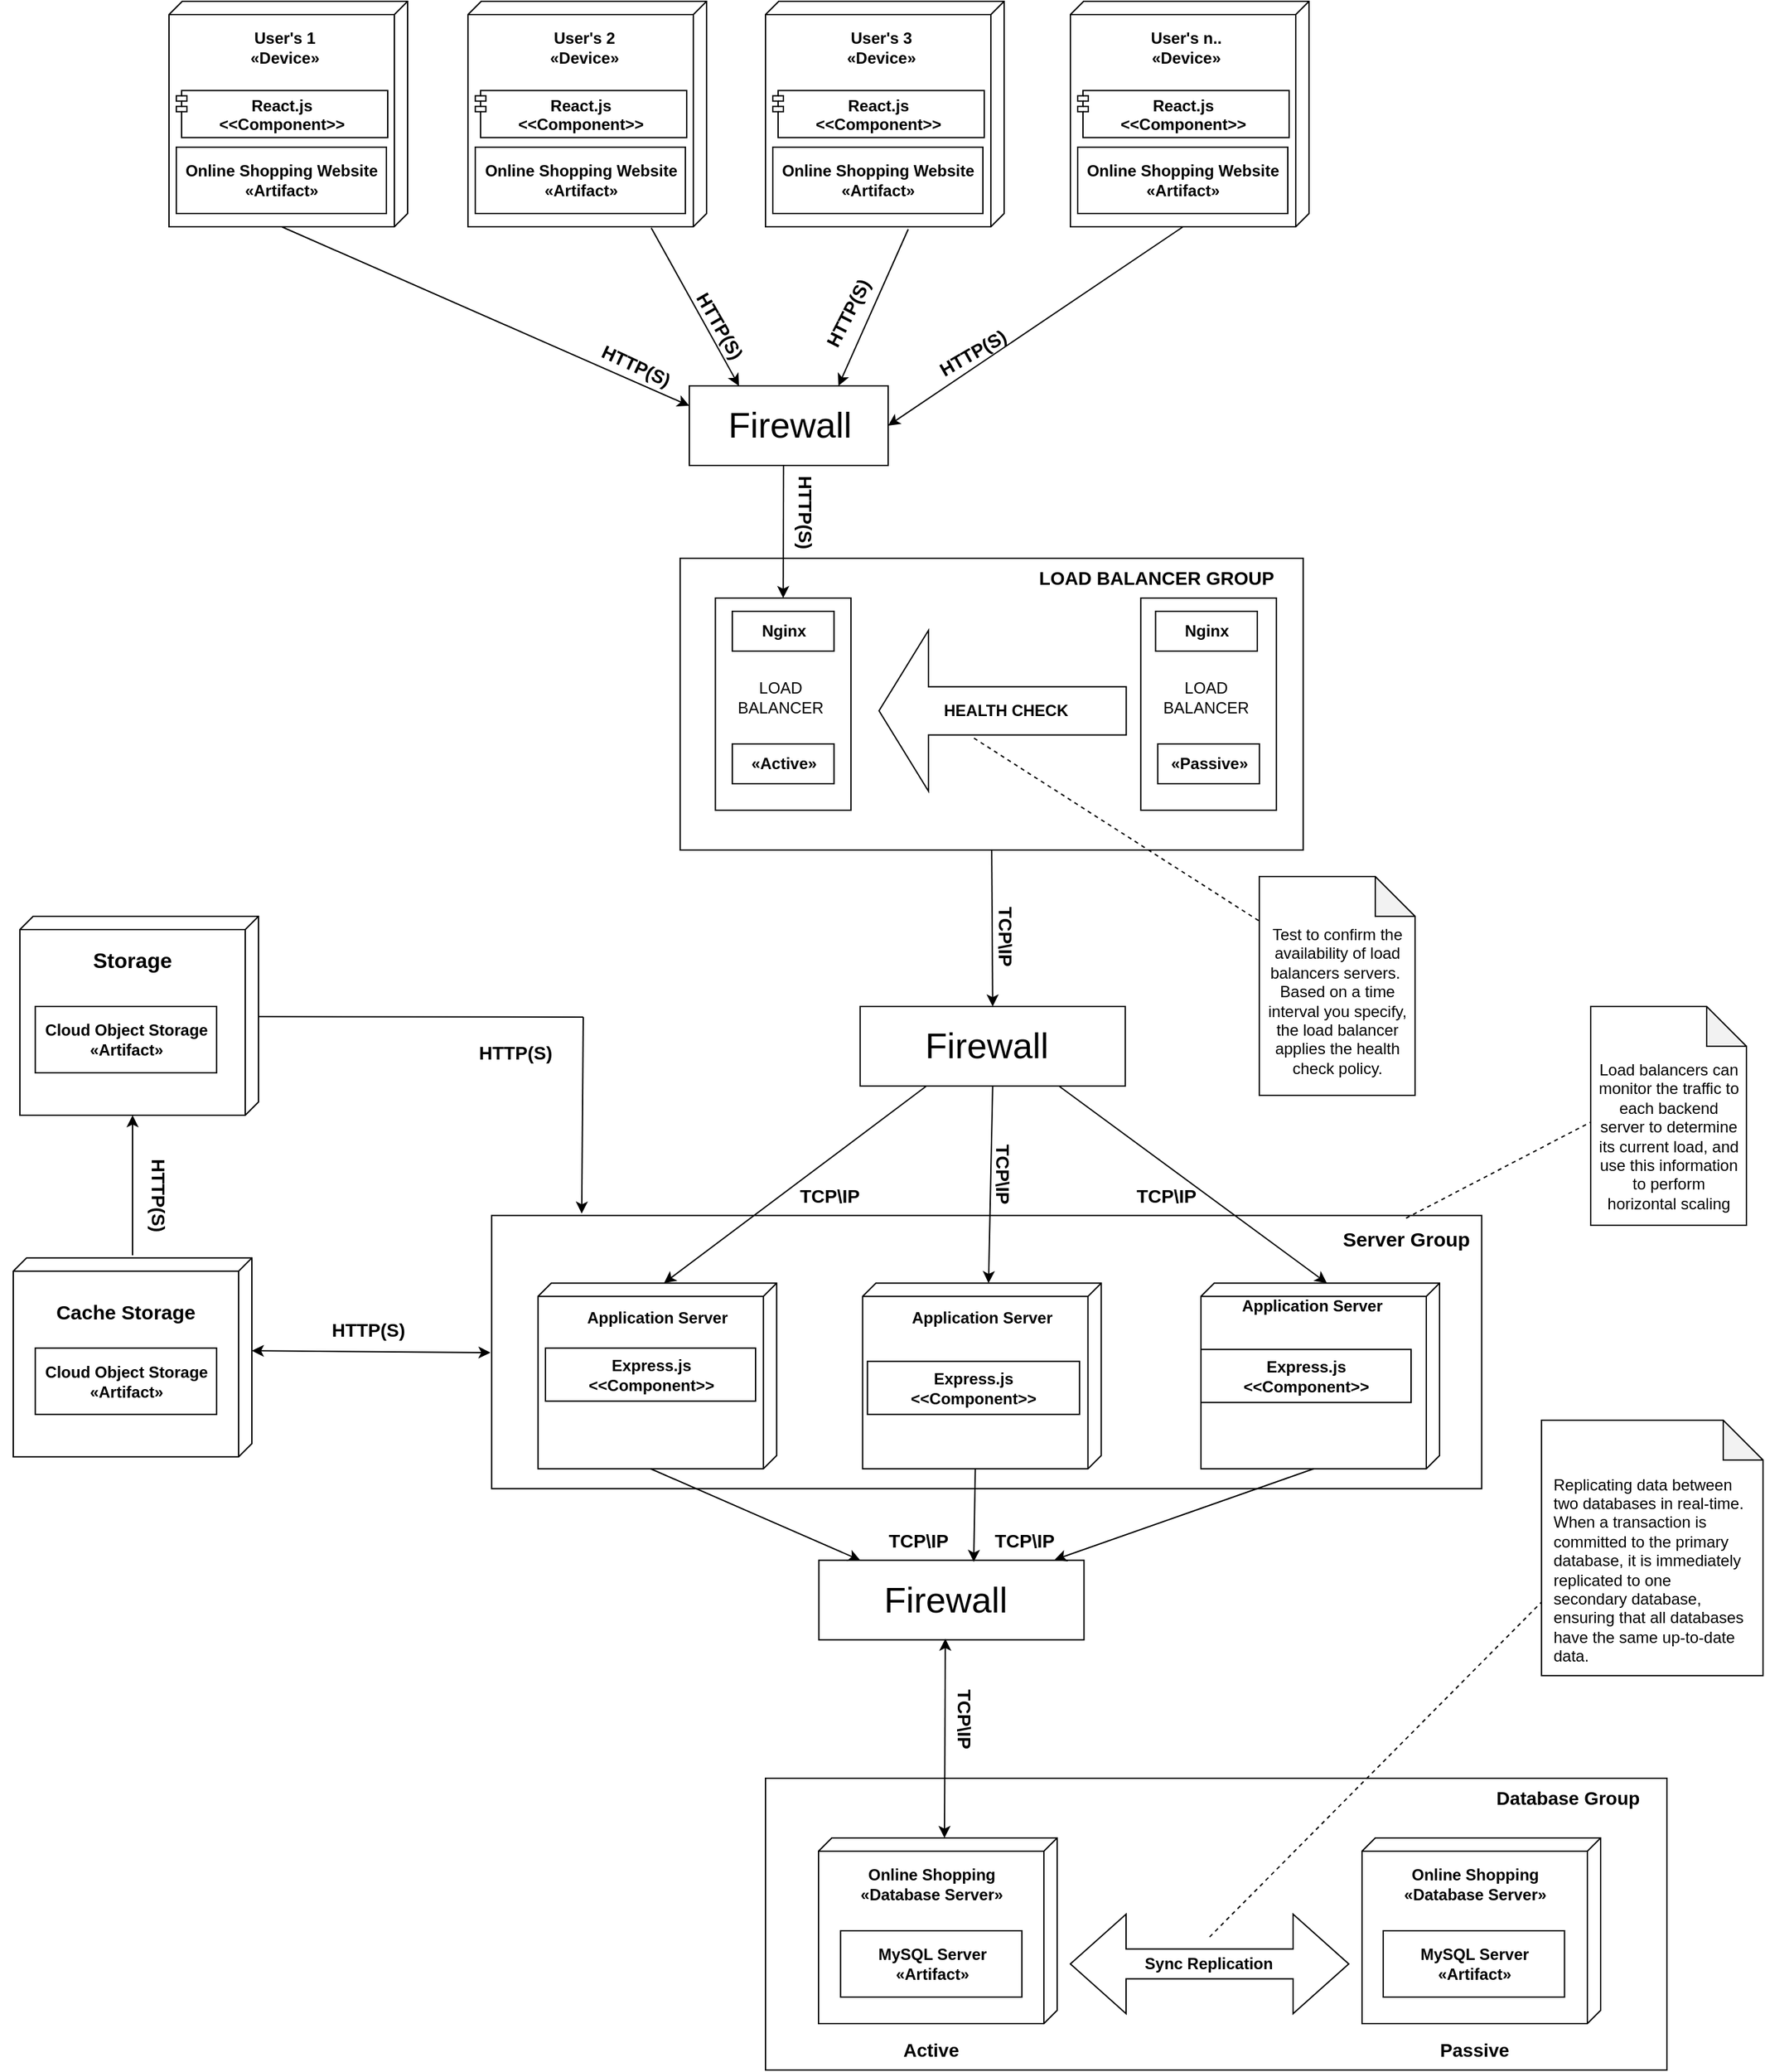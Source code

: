 <mxfile version="21.0.6" type="device"><diagram id="u7V8hhMT8qma1rYVAf0r" name="Página-1"><mxGraphModel dx="3987" dy="3081" grid="1" gridSize="10" guides="1" tooltips="1" connect="1" arrows="1" fold="1" page="1" pageScale="1" pageWidth="1169" pageHeight="1654" math="0" shadow="0"><root><mxCell id="0"/><mxCell id="1" parent="0"/><mxCell id="F8EUgdfo7soZJ1mwGtR1-72" value="" style="rounded=0;whiteSpace=wrap;html=1;" parent="1" vertex="1"><mxGeometry x="-1059.12" y="255.62" width="746.87" height="206" as="geometry"/></mxCell><mxCell id="F8EUgdfo7soZJ1mwGtR1-50" value="" style="rounded=0;whiteSpace=wrap;html=1;" parent="1" vertex="1"><mxGeometry x="-852.5" y="680" width="680" height="220" as="geometry"/></mxCell><mxCell id="F8EUgdfo7soZJ1mwGtR1-11" value="" style="rounded=0;whiteSpace=wrap;html=1;" parent="1" vertex="1"><mxGeometry x="-916.87" y="-240" width="470" height="220" as="geometry"/></mxCell><mxCell id="wUihoMS1lOsr6RdRi7pA-1" value="" style="verticalAlign=top;align=left;spacingTop=8;spacingLeft=2;spacingRight=12;shape=cube;size=10;direction=south;fontStyle=5;html=1;" parent="1" vertex="1"><mxGeometry x="-1302.5" y="-660" width="180" height="170" as="geometry"/></mxCell><mxCell id="wUihoMS1lOsr6RdRi7pA-2" value="User's 1&lt;br&gt;&lt;span style=&quot;&quot;&gt;«D&lt;/span&gt;evice&lt;span style=&quot;&quot;&gt;»&lt;/span&gt;&lt;span style=&quot;color: rgba(0, 0, 0, 0); font-family: monospace; text-align: start; font-size: 0px;&quot;&gt;%3CmxGraphModel%3E%3Croot%3E%3CmxCell%20id%3D%220%22%2F%3E%3CmxCell%20id%3D%221%22%20parent%3D%220%22%2F%3E%3CmxCell%20id%3D%222%22%20value%3D%22Base%20de%20dados%22%20style%3D%22verticalAlign%3Dtop%3Balign%3Dleft%3BspacingTop%3D8%3BspacingLeft%3D2%3BspacingRight%3D12%3Bshape%3Dcube%3Bsize%3D10%3Bdirection%3Dsouth%3BfontStyle%3D4%3Bhtml%3D1%3B%22%20vertex%3D%221%22%20parent%3D%221%22%3E%3CmxGeometry%20x%3D%22220%22%20y%3D%2270%22%20width%3D%22180%22%20height%3D%22120%22%20as%3D%22geometry%22%2F%3E%3C%2FmxCell%3E%3C%2Froot%3E%3C%2FmxGraphModel%3E&lt;/span&gt;" style="text;html=1;strokeColor=none;fillColor=none;align=center;verticalAlign=middle;whiteSpace=wrap;rounded=0;fontStyle=1" parent="1" vertex="1"><mxGeometry x="-1310" y="-640" width="190" height="30" as="geometry"/></mxCell><mxCell id="wUihoMS1lOsr6RdRi7pA-5" value="" style="verticalAlign=top;align=left;spacingTop=8;spacingLeft=2;spacingRight=12;shape=cube;size=10;direction=south;fontStyle=5;html=1;" parent="1" vertex="1"><mxGeometry x="-812.5" y="725" width="180" height="140" as="geometry"/></mxCell><mxCell id="wUihoMS1lOsr6RdRi7pA-6" value="Online Shopping&lt;br&gt;«Database Server»&lt;span style=&quot;color: rgba(0, 0, 0, 0); font-family: monospace; font-size: 0px; text-align: start;&quot;&gt;%3CmxGraphModel%3E%3Croot%3E%3CmxCell%20id%3D%220%22%2F%3E%3CmxCell%20id%3D%221%22%20parent%3D%220%22%2F%3E%3CmxCell%20id%3D%222%22%20value%3D%22Base%20de%20dados%22%20style%3D%22verticalAlign%3Dtop%3Balign%3Dleft%3BspacingTop%3D8%3BspacingLeft%3D2%3BspacingRight%3D12%3Bshape%3Dcube%3Bsize%3D10%3Bdirection%3Dsouth%3BfontStyle%3D4%3Bhtml%3D1%3B%22%20vertex%3D%221%22%20parent%3D%221%22%3E%3CmxGeometry%20x%3D%22220%22%20y%3D%2270%22%20width%3D%22180%22%20height%3D%22120%22%20as%3D%22geometry%22%2F%3E%3C%2FmxCell%3E%3C%2Froot%3E%3C%2FmxGraphModel%3E&lt;/span&gt;" style="text;html=1;strokeColor=none;fillColor=none;align=center;verticalAlign=middle;whiteSpace=wrap;rounded=0;fontStyle=1" parent="1" vertex="1"><mxGeometry x="-822.5" y="745" width="190" height="30" as="geometry"/></mxCell><mxCell id="wUihoMS1lOsr6RdRi7pA-17" value="" style="verticalAlign=top;align=left;spacingTop=8;spacingLeft=2;spacingRight=12;shape=cube;size=10;direction=south;fontStyle=5;html=1;" parent="1" vertex="1"><mxGeometry x="-524" y="306.62" width="180" height="140" as="geometry"/></mxCell><mxCell id="wUihoMS1lOsr6RdRi7pA-18" value="Application Server" style="text;html=1;strokeColor=none;fillColor=none;align=center;verticalAlign=middle;whiteSpace=wrap;rounded=0;fontStyle=1" parent="1" vertex="1"><mxGeometry x="-535.25" y="308.62" width="190" height="30" as="geometry"/></mxCell><mxCell id="wUihoMS1lOsr6RdRi7pA-45" value="" style="verticalAlign=top;align=left;spacingTop=8;spacingLeft=2;spacingRight=12;shape=cube;size=10;direction=south;fontStyle=5;html=1;" parent="1" vertex="1"><mxGeometry x="-1414.99" y="30" width="180" height="150" as="geometry"/></mxCell><mxCell id="wUihoMS1lOsr6RdRi7pA-46" value="&lt;font style=&quot;font-size: 16px;&quot;&gt;Storage&lt;/font&gt;" style="text;html=1;strokeColor=none;fillColor=none;align=center;verticalAlign=middle;whiteSpace=wrap;rounded=0;fontStyle=1" parent="1" vertex="1"><mxGeometry x="-1424.99" y="48" width="190" height="30" as="geometry"/></mxCell><mxCell id="wUihoMS1lOsr6RdRi7pA-70" value="React.js&#10;&lt;&lt;Component&gt;&gt;" style="shape=module;jettyWidth=8;jettyHeight=4;fontStyle=1" parent="1" vertex="1"><mxGeometry x="-1297" y="-592.75" width="159.5" height="35.5" as="geometry"/></mxCell><mxCell id="wUihoMS1lOsr6RdRi7pA-73" value="&lt;span style=&quot;font-weight: 700;&quot;&gt;Online Shopping Website&lt;/span&gt;&lt;br style=&quot;padding: 0px; margin: 0px; font-weight: 700;&quot;&gt;&lt;span style=&quot;font-weight: 700;&quot;&gt;«Artifact»&lt;/span&gt;" style="html=1;" parent="1" vertex="1"><mxGeometry x="-1297" y="-550" width="158.5" height="50" as="geometry"/></mxCell><mxCell id="wUihoMS1lOsr6RdRi7pA-80" value="&lt;span style=&quot;font-weight: 700;&quot;&gt;MySQL Server&lt;/span&gt;&lt;br style=&quot;padding: 0px; margin: 0px; font-weight: 700;&quot;&gt;&lt;span style=&quot;font-weight: 700;&quot;&gt;«&lt;/span&gt;&lt;span style=&quot;font-weight: 700;&quot;&gt;Artifact&lt;/span&gt;&lt;span style=&quot;font-weight: 700;&quot;&gt;»&lt;/span&gt;" style="html=1;" parent="1" vertex="1"><mxGeometry x="-795.87" y="795" width="136.75" height="50" as="geometry"/></mxCell><mxCell id="wUihoMS1lOsr6RdRi7pA-83" value="&lt;span style=&quot;font-weight: 700;&quot;&gt;Cloud Object Storage&lt;/span&gt;&lt;br style=&quot;padding: 0px; margin: 0px; font-weight: 700;&quot;&gt;&lt;span style=&quot;font-weight: 700;&quot;&gt;«A&lt;/span&gt;&lt;span style=&quot;font-weight: 700;&quot;&gt;rtifact&lt;/span&gt;&lt;span style=&quot;font-weight: 700;&quot;&gt;»&lt;/span&gt;" style="html=1;" parent="1" vertex="1"><mxGeometry x="-1403.37" y="98" width="136.75" height="50" as="geometry"/></mxCell><mxCell id="zGTaQIwssaUZ3XdsX91e-1" value="&lt;span style=&quot;font-weight: 700;&quot;&gt;Express.js&lt;/span&gt;&lt;br style=&quot;padding: 0px; margin: 0px; font-weight: 700;&quot;&gt;&lt;span style=&quot;font-weight: 700;&quot;&gt;&amp;lt;&amp;lt;Component&amp;gt;&amp;gt;&lt;/span&gt;" style="html=1;" parent="1" vertex="1"><mxGeometry x="-524" y="356.62" width="158.5" height="40" as="geometry"/></mxCell><mxCell id="zGTaQIwssaUZ3XdsX91e-2" value="" style="verticalAlign=top;align=left;spacingTop=8;spacingLeft=2;spacingRight=12;shape=cube;size=10;direction=south;fontStyle=5;html=1;" parent="1" vertex="1"><mxGeometry x="-1024.12" y="306.62" width="180" height="140" as="geometry"/></mxCell><mxCell id="zGTaQIwssaUZ3XdsX91e-3" value="Application Server&lt;span style=&quot;color: rgba(0, 0, 0, 0); font-family: monospace; text-align: start; font-size: 0px;&quot;&gt;3CmxGraphModel%3E%3Croot%3E%3CmxCell%20id%3D%220%22%2F%3E%3CmxCell%20id%3D%221%22%20parent%3D%220%22%2F%3E%3CmxCell%20id%3D%222%22%20value%3D%22Base%20de%20dados%22%20style%3D%22verticalAlign%3Dtop%3Balign%3Dleft%3BspacingTop%3D8%3BspacingLeft%3D2%3BspacingRight%3D12%3Bshape%3Dcube%3Bsize%3D10%3Bdirection%3Dsouth%3BfontStyle%3D4%3Bhtml%3D1%3B%22%20vertex%3D%221%22%20parent%3D%221%22%3E%3CmxGeometry%20x%3D%22220%22%20y%3D%2270%22%20width%3D%22180%22%20height%3D%22120%22%20as%3D%22geometry%22%2F%3E%3C%2FmxCell%3E%3C%2Froot%3E%3C%2FmxGraphModel%3E&lt;/span&gt;" style="text;html=1;strokeColor=none;fillColor=none;align=center;verticalAlign=middle;whiteSpace=wrap;rounded=0;fontStyle=1" parent="1" vertex="1"><mxGeometry x="-1029.12" y="317.62" width="190" height="30" as="geometry"/></mxCell><mxCell id="zGTaQIwssaUZ3XdsX91e-5" value="&lt;span style=&quot;font-weight: 700;&quot;&gt;Express.js&lt;/span&gt;&lt;br style=&quot;padding: 0px; margin: 0px; font-weight: 700;&quot;&gt;&lt;span style=&quot;font-weight: 700;&quot;&gt;&amp;lt;&amp;lt;Component&amp;gt;&amp;gt;&lt;/span&gt;" style="html=1;" parent="1" vertex="1"><mxGeometry x="-1018.5" y="355.62" width="158.5" height="40" as="geometry"/></mxCell><mxCell id="0kqPjM9ppxYTZoVu4ZW6-1" value="" style="verticalAlign=top;align=left;spacingTop=8;spacingLeft=2;spacingRight=12;shape=cube;size=10;direction=south;fontStyle=5;html=1;" parent="1" vertex="1"><mxGeometry x="-852.5" y="-660" width="180" height="170" as="geometry"/></mxCell><mxCell id="0kqPjM9ppxYTZoVu4ZW6-2" value="User's 3&lt;br&gt;&lt;span style=&quot;&quot;&gt;«D&lt;/span&gt;evice&lt;span style=&quot;&quot;&gt;»&lt;/span&gt;&lt;span style=&quot;color: rgba(0, 0, 0, 0); font-family: monospace; text-align: start; font-size: 0px;&quot;&gt;%3CmxGraphModel%3E%3Croot%3E%3CmxCell%20id%3D%220%22%2F%3E%3CmxCell%20id%3D%221%22%20parent%3D%220%22%2F%3E%3CmxCell%20id%3D%222%22%20value%3D%22Base%20de%20dados%22%20style%3D%22verticalAlign%3Dtop%3Balign%3Dleft%3BspacingTop%3D8%3BspacingLeft%3D2%3BspacingRight%3D12%3Bshape%3Dcube%3Bsize%3D10%3Bdirection%3Dsouth%3BfontStyle%3D4%3Bhtml%3D1%3B%22%20vertex%3D%221%22%20parent%3D%221%22%3E%3CmxGeometry%20x%3D%22220%22%20y%3D%2270%22%20width%3D%22180%22%20height%3D%22120%22%20as%3D%22geometry%22%2F%3E%3C%2FmxCell%3E%3C%2Froot%3E%3C%2FmxGraphModel%3E&lt;/span&gt;" style="text;html=1;strokeColor=none;fillColor=none;align=center;verticalAlign=middle;whiteSpace=wrap;rounded=0;fontStyle=1" parent="1" vertex="1"><mxGeometry x="-860.0" y="-640" width="190" height="30" as="geometry"/></mxCell><mxCell id="0kqPjM9ppxYTZoVu4ZW6-3" value="React.js&#10;&lt;&lt;Component&gt;&gt;" style="shape=module;jettyWidth=8;jettyHeight=4;fontStyle=1" parent="1" vertex="1"><mxGeometry x="-847.0" y="-592.75" width="159.5" height="35.5" as="geometry"/></mxCell><mxCell id="0kqPjM9ppxYTZoVu4ZW6-4" value="&lt;span style=&quot;font-weight: 700;&quot;&gt;Online Shopping Website&lt;/span&gt;&lt;br style=&quot;padding: 0px; margin: 0px; font-weight: 700;&quot;&gt;&lt;span style=&quot;font-weight: 700;&quot;&gt;«Artifact»&lt;/span&gt;" style="html=1;" parent="1" vertex="1"><mxGeometry x="-847.0" y="-550" width="158.5" height="50" as="geometry"/></mxCell><mxCell id="0kqPjM9ppxYTZoVu4ZW6-5" value="" style="verticalAlign=top;align=left;spacingTop=8;spacingLeft=2;spacingRight=12;shape=cube;size=10;direction=south;fontStyle=5;html=1;" parent="1" vertex="1"><mxGeometry x="-622.5" y="-660" width="180" height="170" as="geometry"/></mxCell><mxCell id="0kqPjM9ppxYTZoVu4ZW6-6" value="User's n..&lt;br&gt;&lt;span style=&quot;&quot;&gt;«D&lt;/span&gt;evice&lt;span style=&quot;&quot;&gt;»&lt;/span&gt;&lt;span style=&quot;color: rgba(0, 0, 0, 0); font-family: monospace; text-align: start; font-size: 0px;&quot;&gt;%3CmxGraphModel%3E%3Croot%3E%3CmxCell%20id%3D%220%22%2F%3E%3CmxCell%20id%3D%221%22%20parent%3D%220%22%2F%3E%3CmxCell%20id%3D%222%22%20value%3D%22Base%20de%20dados%22%20style%3D%22verticalAlign%3Dtop%3Balign%3Dleft%3BspacingTop%3D8%3BspacingLeft%3D2%3BspacingRight%3D12%3Bshape%3Dcube%3Bsize%3D10%3Bdirection%3Dsouth%3BfontStyle%3D4%3Bhtml%3D1%3B%22%20vertex%3D%221%22%20parent%3D%221%22%3E%3CmxGeometry%20x%3D%22220%22%20y%3D%2270%22%20width%3D%22180%22%20height%3D%22120%22%20as%3D%22geometry%22%2F%3E%3C%2FmxCell%3E%3C%2Froot%3E%3C%2FmxGraphModel%3E&lt;/span&gt;" style="text;html=1;strokeColor=none;fillColor=none;align=center;verticalAlign=middle;whiteSpace=wrap;rounded=0;fontStyle=1" parent="1" vertex="1"><mxGeometry x="-630" y="-640" width="190" height="30" as="geometry"/></mxCell><mxCell id="0kqPjM9ppxYTZoVu4ZW6-7" value="React.js&#10;&lt;&lt;Component&gt;&gt;" style="shape=module;jettyWidth=8;jettyHeight=4;fontStyle=1" parent="1" vertex="1"><mxGeometry x="-617" y="-592.75" width="159.5" height="35.5" as="geometry"/></mxCell><mxCell id="0kqPjM9ppxYTZoVu4ZW6-8" value="&lt;span style=&quot;font-weight: 700;&quot;&gt;Online Shopping Website&lt;/span&gt;&lt;br style=&quot;padding: 0px; margin: 0px; font-weight: 700;&quot;&gt;&lt;span style=&quot;font-weight: 700;&quot;&gt;«Artifact»&lt;/span&gt;" style="html=1;" parent="1" vertex="1"><mxGeometry x="-617" y="-550" width="158.5" height="50" as="geometry"/></mxCell><mxCell id="0kqPjM9ppxYTZoVu4ZW6-12" value="" style="rounded=0;whiteSpace=wrap;html=1;direction=south;" parent="1" vertex="1"><mxGeometry x="-890.31" y="-210" width="102.25" height="160" as="geometry"/></mxCell><mxCell id="0kqPjM9ppxYTZoVu4ZW6-17" value="" style="verticalAlign=top;align=left;spacingTop=8;spacingLeft=2;spacingRight=12;shape=cube;size=10;direction=south;fontStyle=5;html=1;" parent="1" vertex="1"><mxGeometry x="-779.25" y="306.62" width="180" height="140" as="geometry"/></mxCell><mxCell id="0kqPjM9ppxYTZoVu4ZW6-18" value="Application Server" style="text;html=1;strokeColor=none;fillColor=none;align=center;verticalAlign=middle;whiteSpace=wrap;rounded=0;fontStyle=1" parent="1" vertex="1"><mxGeometry x="-784.25" y="317.62" width="190" height="30" as="geometry"/></mxCell><mxCell id="0kqPjM9ppxYTZoVu4ZW6-20" value="" style="verticalAlign=top;align=left;spacingTop=8;spacingLeft=2;spacingRight=12;shape=cube;size=10;direction=south;fontStyle=5;html=1;" parent="1" vertex="1"><mxGeometry x="-402.5" y="725" width="180" height="140" as="geometry"/></mxCell><mxCell id="0kqPjM9ppxYTZoVu4ZW6-21" value="Online Shopping&lt;br&gt;&lt;span style=&quot;&quot;&gt;«Database Server&lt;/span&gt;&lt;span style=&quot;&quot;&gt;»&lt;/span&gt;&lt;span style=&quot;color: rgba(0, 0, 0, 0); font-family: monospace; font-size: 0px; text-align: start;&quot;&gt;%3CmxGraphModel%3E%3Croot%3E%3CmxCell%20id%3D%220%22%2F%3E%3CmxCell%20id%3D%221%22%20parent%3D%220%22%2F%3E%3CmxCell%20id%3D%222%22%20value%3D%22Base%20de%20dados%22%20style%3D%22verticalAlign%3Dtop%3Balign%3Dleft%3BspacingTop%3D8%3BspacingLeft%3D2%3BspacingRight%3D12%3Bshape%3Dcube%3Bsize%3D10%3Bdirection%3Dsouth%3BfontStyle%3D4%3Bhtml%3D1%3B%22%20vertex%3D%221%22%20parent%3D%221%22%3E%3CmxGeometry%20x%3D%22220%22%20y%3D%2270%22%20width%3D%22180%22%20height%3D%22120%22%20as%3D%22geometry%22%2F%3E%3C%2FmxCell%3E%3C%2Froot%3E%3C%2FmxGraphModel%3E&lt;/span&gt;" style="text;html=1;strokeColor=none;fillColor=none;align=center;verticalAlign=middle;whiteSpace=wrap;rounded=0;fontStyle=1" parent="1" vertex="1"><mxGeometry x="-412.5" y="745" width="190" height="30" as="geometry"/></mxCell><mxCell id="0kqPjM9ppxYTZoVu4ZW6-22" value="" style="verticalAlign=top;align=left;spacingTop=8;spacingLeft=2;spacingRight=12;shape=cube;size=10;direction=south;fontStyle=5;html=1;" parent="1" vertex="1"><mxGeometry x="-1419.99" y="287.62" width="180" height="150" as="geometry"/></mxCell><mxCell id="0kqPjM9ppxYTZoVu4ZW6-28" value="&lt;span style=&quot;font-weight: 700;&quot;&gt;MySQL Server&lt;/span&gt;&lt;br style=&quot;padding: 0px; margin: 0px; font-weight: 700;&quot;&gt;&lt;span style=&quot;font-weight: 700;&quot;&gt;«Artifact»&lt;/span&gt;" style="html=1;" parent="1" vertex="1"><mxGeometry x="-386.5" y="795" width="136.75" height="50" as="geometry"/></mxCell><mxCell id="0kqPjM9ppxYTZoVu4ZW6-29" value="&lt;span style=&quot;font-weight: 700;&quot;&gt;Cloud Object Storage&lt;/span&gt;&lt;br style=&quot;padding: 0px; margin: 0px; font-weight: 700;&quot;&gt;&lt;span style=&quot;font-weight: 700;&quot;&gt;«A&lt;/span&gt;&lt;span style=&quot;font-weight: 700;&quot;&gt;rtifact&lt;/span&gt;&lt;span style=&quot;font-weight: 700;&quot;&gt;»&lt;/span&gt;" style="html=1;" parent="1" vertex="1"><mxGeometry x="-1403.37" y="355.62" width="136.75" height="50" as="geometry"/></mxCell><mxCell id="0kqPjM9ppxYTZoVu4ZW6-30" value="&lt;span style=&quot;font-weight: 700;&quot;&gt;Express.js&lt;/span&gt;&lt;br style=&quot;padding: 0px; margin: 0px; font-weight: 700;&quot;&gt;&lt;span style=&quot;font-weight: 700;&quot;&gt;&amp;lt;&amp;lt;Component&amp;gt;&amp;gt;&lt;/span&gt;" style="html=1;" parent="1" vertex="1"><mxGeometry x="-775.62" y="365.62" width="160" height="40" as="geometry"/></mxCell><mxCell id="0kqPjM9ppxYTZoVu4ZW6-33" value="LOAD BALANCER" style="text;html=1;strokeColor=none;fillColor=none;align=center;verticalAlign=middle;whiteSpace=wrap;rounded=0;" parent="1" vertex="1"><mxGeometry x="-871.31" y="-150" width="60" height="30" as="geometry"/></mxCell><mxCell id="F8EUgdfo7soZJ1mwGtR1-1" value="" style="verticalAlign=top;align=left;spacingTop=8;spacingLeft=2;spacingRight=12;shape=cube;size=10;direction=south;fontStyle=5;html=1;" parent="1" vertex="1"><mxGeometry x="-1076.94" y="-660" width="180" height="170" as="geometry"/></mxCell><mxCell id="F8EUgdfo7soZJ1mwGtR1-2" value="User's 2&lt;br&gt;&lt;span style=&quot;&quot;&gt;«D&lt;/span&gt;evice&lt;span style=&quot;&quot;&gt;»&lt;/span&gt;&lt;span style=&quot;color: rgba(0, 0, 0, 0); font-family: monospace; text-align: start; font-size: 0px;&quot;&gt;%3CmxGraphModel%3E%3Croot%3E%3CmxCell%20id%3D%220%22%2F%3E%3CmxCell%20id%3D%221%22%20parent%3D%220%22%2F%3E%3CmxCell%20id%3D%222%22%20value%3D%22Base%20de%20dados%22%20style%3D%22verticalAlign%3Dtop%3Balign%3Dleft%3BspacingTop%3D8%3BspacingLeft%3D2%3BspacingRight%3D12%3Bshape%3Dcube%3Bsize%3D10%3Bdirection%3Dsouth%3BfontStyle%3D4%3Bhtml%3D1%3B%22%20vertex%3D%221%22%20parent%3D%221%22%3E%3CmxGeometry%20x%3D%22220%22%20y%3D%2270%22%20width%3D%22180%22%20height%3D%22120%22%20as%3D%22geometry%22%2F%3E%3C%2FmxCell%3E%3C%2Froot%3E%3C%2FmxGraphModel%3E&lt;/span&gt;" style="text;html=1;strokeColor=none;fillColor=none;align=center;verticalAlign=middle;whiteSpace=wrap;rounded=0;fontStyle=1" parent="1" vertex="1"><mxGeometry x="-1084.44" y="-640" width="190" height="30" as="geometry"/></mxCell><mxCell id="F8EUgdfo7soZJ1mwGtR1-3" value="React.js&#10;&lt;&lt;Component&gt;&gt;" style="shape=module;jettyWidth=8;jettyHeight=4;fontStyle=1" parent="1" vertex="1"><mxGeometry x="-1071.44" y="-592.75" width="159.5" height="35.5" as="geometry"/></mxCell><mxCell id="F8EUgdfo7soZJ1mwGtR1-4" value="&lt;span style=&quot;font-weight: 700;&quot;&gt;Online Shopping Website&lt;/span&gt;&lt;br style=&quot;padding: 0px; margin: 0px; font-weight: 700;&quot;&gt;&lt;span style=&quot;font-weight: 700;&quot;&gt;«Artifact»&lt;/span&gt;" style="html=1;" parent="1" vertex="1"><mxGeometry x="-1071.44" y="-550" width="158.5" height="50" as="geometry"/></mxCell><mxCell id="F8EUgdfo7soZJ1mwGtR1-7" value="&lt;span style=&quot;font-weight: 700;&quot;&gt;«Active»&lt;/span&gt;" style="html=1;" parent="1" vertex="1"><mxGeometry x="-877.56" y="-100" width="76.75" height="30" as="geometry"/></mxCell><mxCell id="F8EUgdfo7soZJ1mwGtR1-8" value="" style="rounded=0;whiteSpace=wrap;html=1;direction=south;" parent="1" vertex="1"><mxGeometry x="-569.37" y="-210" width="102.25" height="160" as="geometry"/></mxCell><mxCell id="F8EUgdfo7soZJ1mwGtR1-9" value="LOAD BALANCER" style="text;html=1;strokeColor=none;fillColor=none;align=center;verticalAlign=middle;whiteSpace=wrap;rounded=0;" parent="1" vertex="1"><mxGeometry x="-549.87" y="-150" width="60" height="30" as="geometry"/></mxCell><mxCell id="F8EUgdfo7soZJ1mwGtR1-10" value="&lt;span style=&quot;font-weight: 700;&quot;&gt;«Passive»&lt;/span&gt;" style="html=1;" parent="1" vertex="1"><mxGeometry x="-556.62" y="-100" width="76.75" height="30" as="geometry"/></mxCell><mxCell id="F8EUgdfo7soZJ1mwGtR1-12" value="&lt;font size=&quot;1&quot; style=&quot;&quot;&gt;&lt;b style=&quot;font-size: 14px;&quot;&gt;LOAD BALANCER GROUP&lt;/b&gt;&lt;/font&gt;" style="text;html=1;strokeColor=none;fillColor=none;align=center;verticalAlign=middle;whiteSpace=wrap;rounded=0;strokeWidth=6;" parent="1" vertex="1"><mxGeometry x="-657.62" y="-240" width="200.75" height="30" as="geometry"/></mxCell><mxCell id="F8EUgdfo7soZJ1mwGtR1-24" value="" style="shape=singleArrow;direction=west;whiteSpace=wrap;html=1;" parent="1" vertex="1"><mxGeometry x="-766.87" y="-185.62" width="186.5" height="121.25" as="geometry"/></mxCell><mxCell id="F8EUgdfo7soZJ1mwGtR1-25" value="&lt;b&gt;HEALTH CHECK&lt;/b&gt;" style="text;html=1;strokeColor=none;fillColor=none;align=center;verticalAlign=middle;whiteSpace=wrap;rounded=0;" parent="1" vertex="1"><mxGeometry x="-719.12" y="-144.99" width="95.5" height="40.62" as="geometry"/></mxCell><mxCell id="F8EUgdfo7soZJ1mwGtR1-58" value="&lt;font size=&quot;1&quot; style=&quot;&quot;&gt;&lt;b style=&quot;font-size: 14px;&quot;&gt;Database Group&lt;/b&gt;&lt;/font&gt;" style="text;html=1;strokeColor=none;fillColor=none;align=center;verticalAlign=middle;whiteSpace=wrap;rounded=0;strokeWidth=6;" parent="1" vertex="1"><mxGeometry x="-322.5" y="680" width="150" height="30" as="geometry"/></mxCell><mxCell id="F8EUgdfo7soZJ1mwGtR1-59" value="&lt;font size=&quot;1&quot; style=&quot;&quot;&gt;&lt;b style=&quot;font-size: 14px;&quot;&gt;Active&lt;/b&gt;&lt;/font&gt;" style="text;html=1;strokeColor=none;fillColor=none;align=center;verticalAlign=middle;whiteSpace=wrap;rounded=0;strokeWidth=6;" parent="1" vertex="1"><mxGeometry x="-777.88" y="870" width="100.75" height="30" as="geometry"/></mxCell><mxCell id="F8EUgdfo7soZJ1mwGtR1-60" value="&lt;font size=&quot;1&quot; style=&quot;&quot;&gt;&lt;b style=&quot;font-size: 14px;&quot;&gt;Passive&lt;/b&gt;&lt;/font&gt;" style="text;html=1;strokeColor=none;fillColor=none;align=center;verticalAlign=middle;whiteSpace=wrap;rounded=0;strokeWidth=6;" parent="1" vertex="1"><mxGeometry x="-367.88" y="870" width="100.75" height="30" as="geometry"/></mxCell><mxCell id="F8EUgdfo7soZJ1mwGtR1-63" value="" style="shape=doubleArrow;whiteSpace=wrap;html=1;" parent="1" vertex="1"><mxGeometry x="-622.5" y="782.5" width="210" height="75" as="geometry"/></mxCell><mxCell id="F8EUgdfo7soZJ1mwGtR1-55" value="&lt;b&gt;Sync Replication&lt;/b&gt;" style="text;html=1;strokeColor=none;fillColor=none;align=center;verticalAlign=middle;whiteSpace=wrap;rounded=0;" parent="1" vertex="1"><mxGeometry x="-575.62" y="799.69" width="116.25" height="40.62" as="geometry"/></mxCell><mxCell id="F8EUgdfo7soZJ1mwGtR1-75" value="&lt;b&gt;&lt;font style=&quot;font-size: 15px;&quot;&gt;Server Group&lt;/font&gt;&lt;/b&gt;" style="text;html=1;strokeColor=none;fillColor=none;align=center;verticalAlign=middle;whiteSpace=wrap;rounded=0;" parent="1" vertex="1"><mxGeometry x="-419.25" y="257.62" width="100" height="30" as="geometry"/></mxCell><mxCell id="F8EUgdfo7soZJ1mwGtR1-78" value="&lt;font style=&quot;font-size: 15px;&quot;&gt;Cache Storage&lt;/font&gt;" style="text;html=1;strokeColor=none;fillColor=none;align=center;verticalAlign=middle;whiteSpace=wrap;rounded=0;fontStyle=1" parent="1" vertex="1"><mxGeometry x="-1430" y="312.62" width="190" height="30" as="geometry"/></mxCell><mxCell id="F8EUgdfo7soZJ1mwGtR1-80" value="" style="endArrow=classic;startArrow=classic;html=1;rounded=0;exitX=0;exitY=0;exitDx=70;exitDy=0;exitPerimeter=0;" parent="1" source="0kqPjM9ppxYTZoVu4ZW6-22" edge="1"><mxGeometry width="50" height="50" relative="1" as="geometry"><mxPoint x="-1205" y="351.62" as="sourcePoint"/><mxPoint x="-1060" y="359" as="targetPoint"/></mxGeometry></mxCell><mxCell id="F8EUgdfo7soZJ1mwGtR1-91" value="" style="endArrow=classic;html=1;rounded=0;entryX=0;entryY=0;entryDx=150;entryDy=95;entryPerimeter=0;" parent="1" target="wUihoMS1lOsr6RdRi7pA-45" edge="1"><mxGeometry width="50" height="50" relative="1" as="geometry"><mxPoint x="-1330" y="285.62" as="sourcePoint"/><mxPoint x="-1285" y="237.62" as="targetPoint"/></mxGeometry></mxCell><mxCell id="F8EUgdfo7soZJ1mwGtR1-92" value="" style="endArrow=none;html=1;rounded=0;" parent="1" edge="1"><mxGeometry width="50" height="50" relative="1" as="geometry"><mxPoint x="-1234.99" y="105.62" as="sourcePoint"/><mxPoint x="-990" y="106" as="targetPoint"/></mxGeometry></mxCell><mxCell id="F8EUgdfo7soZJ1mwGtR1-93" value="" style="endArrow=classic;html=1;rounded=0;entryX=0.091;entryY=-0.007;entryDx=0;entryDy=0;entryPerimeter=0;" parent="1" target="F8EUgdfo7soZJ1mwGtR1-72" edge="1"><mxGeometry width="50" height="50" relative="1" as="geometry"><mxPoint x="-990" y="106" as="sourcePoint"/><mxPoint x="-960" y="260" as="targetPoint"/></mxGeometry></mxCell><mxCell id="F8EUgdfo7soZJ1mwGtR1-99" value="" style="rounded=0;whiteSpace=wrap;html=1;" parent="1" vertex="1"><mxGeometry x="-910" y="-370" width="150" height="60" as="geometry"/></mxCell><mxCell id="F8EUgdfo7soZJ1mwGtR1-100" value="&lt;font style=&quot;font-size: 27px;&quot;&gt;Firewall&lt;/font&gt;" style="text;html=1;strokeColor=none;fillColor=none;align=center;verticalAlign=middle;whiteSpace=wrap;rounded=0;" parent="1" vertex="1"><mxGeometry x="-904.44" y="-355" width="140" height="30" as="geometry"/></mxCell><mxCell id="F8EUgdfo7soZJ1mwGtR1-102" value="" style="rounded=0;whiteSpace=wrap;html=1;" parent="1" vertex="1"><mxGeometry x="-812.25" y="515.62" width="200" height="60" as="geometry"/></mxCell><mxCell id="F8EUgdfo7soZJ1mwGtR1-103" value="&lt;font style=&quot;font-size: 27px;&quot;&gt;Firewall&lt;/font&gt;" style="text;html=1;strokeColor=none;fillColor=none;align=center;verticalAlign=middle;whiteSpace=wrap;rounded=0;" parent="1" vertex="1"><mxGeometry x="-793.87" y="530.62" width="155" height="30" as="geometry"/></mxCell><mxCell id="F8EUgdfo7soZJ1mwGtR1-105" value="" style="endArrow=classic;html=1;rounded=0;exitX=0;exitY=0;exitDx=140;exitDy=95;exitPerimeter=0;" parent="1" source="zGTaQIwssaUZ3XdsX91e-2" target="F8EUgdfo7soZJ1mwGtR1-102" edge="1"><mxGeometry width="50" height="50" relative="1" as="geometry"><mxPoint x="-192.25" y="437.62" as="sourcePoint"/><mxPoint x="-142.25" y="387.62" as="targetPoint"/></mxGeometry></mxCell><mxCell id="F8EUgdfo7soZJ1mwGtR1-106" value="" style="endArrow=classic;html=1;rounded=0;exitX=0;exitY=0;exitDx=140;exitDy=95;entryX=0.584;entryY=0.02;entryDx=0;entryDy=0;entryPerimeter=0;exitPerimeter=0;" parent="1" source="0kqPjM9ppxYTZoVu4ZW6-17" target="F8EUgdfo7soZJ1mwGtR1-102" edge="1"><mxGeometry width="50" height="50" relative="1" as="geometry"><mxPoint x="-172.25" y="565.62" as="sourcePoint"/><mxPoint x="-122.25" y="515.62" as="targetPoint"/></mxGeometry></mxCell><mxCell id="F8EUgdfo7soZJ1mwGtR1-107" value="" style="endArrow=classic;html=1;rounded=0;exitX=0;exitY=0;exitDx=140;exitDy=95;exitPerimeter=0;entryX=0.889;entryY=-0.006;entryDx=0;entryDy=0;entryPerimeter=0;" parent="1" source="wUihoMS1lOsr6RdRi7pA-17" target="F8EUgdfo7soZJ1mwGtR1-102" edge="1"><mxGeometry width="50" height="50" relative="1" as="geometry"><mxPoint x="-182.25" y="565.62" as="sourcePoint"/><mxPoint x="-132.25" y="515.62" as="targetPoint"/></mxGeometry></mxCell><mxCell id="F8EUgdfo7soZJ1mwGtR1-108" value="" style="rounded=0;whiteSpace=wrap;html=1;" parent="1" vertex="1"><mxGeometry x="-781.13" y="98" width="200" height="60" as="geometry"/></mxCell><mxCell id="F8EUgdfo7soZJ1mwGtR1-109" value="&lt;font style=&quot;font-size: 27px;&quot;&gt;Firewall&lt;/font&gt;" style="text;html=1;strokeColor=none;fillColor=none;align=center;verticalAlign=middle;whiteSpace=wrap;rounded=0;" parent="1" vertex="1"><mxGeometry x="-762.75" y="113" width="155" height="30" as="geometry"/></mxCell><mxCell id="F8EUgdfo7soZJ1mwGtR1-112" value="" style="endArrow=classic;html=1;rounded=0;exitX=0.25;exitY=1;exitDx=0;exitDy=0;entryX=0;entryY=0;entryDx=0;entryDy=85;entryPerimeter=0;" parent="1" source="F8EUgdfo7soZJ1mwGtR1-108" target="zGTaQIwssaUZ3XdsX91e-2" edge="1"><mxGeometry width="50" height="50" relative="1" as="geometry"><mxPoint x="-775" y="205.62" as="sourcePoint"/><mxPoint x="-825" y="255.62" as="targetPoint"/></mxGeometry></mxCell><mxCell id="F8EUgdfo7soZJ1mwGtR1-113" value="" style="endArrow=classic;html=1;rounded=0;exitX=0.5;exitY=1;exitDx=0;exitDy=0;entryX=0;entryY=0;entryDx=0;entryDy=85;entryPerimeter=0;" parent="1" source="F8EUgdfo7soZJ1mwGtR1-108" target="0kqPjM9ppxYTZoVu4ZW6-17" edge="1"><mxGeometry width="50" height="50" relative="1" as="geometry"><mxPoint x="-595" y="225.62" as="sourcePoint"/><mxPoint x="-545" y="175.62" as="targetPoint"/></mxGeometry></mxCell><mxCell id="F8EUgdfo7soZJ1mwGtR1-114" value="" style="endArrow=classic;html=1;rounded=0;exitX=0.75;exitY=1;exitDx=0;exitDy=0;entryX=0;entryY=0;entryDx=0;entryDy=85;entryPerimeter=0;" parent="1" source="F8EUgdfo7soZJ1mwGtR1-108" target="wUihoMS1lOsr6RdRi7pA-17" edge="1"><mxGeometry width="50" height="50" relative="1" as="geometry"><mxPoint x="-595" y="225.62" as="sourcePoint"/><mxPoint x="-545" y="175.62" as="targetPoint"/></mxGeometry></mxCell><mxCell id="F8EUgdfo7soZJ1mwGtR1-117" value="" style="endArrow=classic;html=1;rounded=0;exitX=0;exitY=0;exitDx=170;exitDy=95;exitPerimeter=0;entryX=0;entryY=0.25;entryDx=0;entryDy=0;" parent="1" source="wUihoMS1lOsr6RdRi7pA-1" target="F8EUgdfo7soZJ1mwGtR1-99" edge="1"><mxGeometry width="50" height="50" relative="1" as="geometry"><mxPoint x="-410" y="-330" as="sourcePoint"/><mxPoint x="-894.44" y="-370" as="targetPoint"/></mxGeometry></mxCell><mxCell id="F8EUgdfo7soZJ1mwGtR1-118" value="" style="endArrow=classic;html=1;rounded=0;exitX=1.005;exitY=0.232;exitDx=0;exitDy=0;exitPerimeter=0;entryX=0.25;entryY=0;entryDx=0;entryDy=0;" parent="1" source="F8EUgdfo7soZJ1mwGtR1-1" target="F8EUgdfo7soZJ1mwGtR1-99" edge="1"><mxGeometry width="50" height="50" relative="1" as="geometry"><mxPoint x="-450" y="-340" as="sourcePoint"/><mxPoint x="-864.44" y="-400" as="targetPoint"/></mxGeometry></mxCell><mxCell id="F8EUgdfo7soZJ1mwGtR1-119" value="" style="endArrow=classic;html=1;rounded=0;exitX=1.011;exitY=0.402;exitDx=0;exitDy=0;exitPerimeter=0;entryX=0.75;entryY=0;entryDx=0;entryDy=0;" parent="1" source="0kqPjM9ppxYTZoVu4ZW6-1" target="F8EUgdfo7soZJ1mwGtR1-99" edge="1"><mxGeometry width="50" height="50" relative="1" as="geometry"><mxPoint x="-450" y="-340" as="sourcePoint"/><mxPoint x="-804.44" y="-400" as="targetPoint"/></mxGeometry></mxCell><mxCell id="F8EUgdfo7soZJ1mwGtR1-120" value="" style="endArrow=classic;html=1;rounded=0;exitX=0;exitY=0;exitDx=170;exitDy=95;exitPerimeter=0;entryX=1;entryY=0.5;entryDx=0;entryDy=0;" parent="1" source="0kqPjM9ppxYTZoVu4ZW6-5" target="F8EUgdfo7soZJ1mwGtR1-99" edge="1"><mxGeometry width="50" height="50" relative="1" as="geometry"><mxPoint x="-450" y="-340" as="sourcePoint"/><mxPoint x="-774.44" y="-370" as="targetPoint"/></mxGeometry></mxCell><mxCell id="F8EUgdfo7soZJ1mwGtR1-123" value="" style="endArrow=classic;html=1;rounded=0;exitX=0.474;exitY=0.999;exitDx=0;exitDy=0;entryX=0;entryY=0.5;entryDx=0;entryDy=0;exitPerimeter=0;" parent="1" source="F8EUgdfo7soZJ1mwGtR1-99" target="0kqPjM9ppxYTZoVu4ZW6-12" edge="1"><mxGeometry width="50" height="50" relative="1" as="geometry"><mxPoint x="-140" y="190" as="sourcePoint"/><mxPoint x="-90" y="140" as="targetPoint"/></mxGeometry></mxCell><mxCell id="F8EUgdfo7soZJ1mwGtR1-124" value="" style="endArrow=classic;html=1;rounded=0;exitX=0.5;exitY=1;exitDx=0;exitDy=0;entryX=0.5;entryY=0;entryDx=0;entryDy=0;" parent="1" source="F8EUgdfo7soZJ1mwGtR1-11" target="F8EUgdfo7soZJ1mwGtR1-108" edge="1"><mxGeometry width="50" height="50" relative="1" as="geometry"><mxPoint x="-390" y="60" as="sourcePoint"/><mxPoint x="-340" y="10" as="targetPoint"/></mxGeometry></mxCell><mxCell id="F8EUgdfo7soZJ1mwGtR1-126" value="" style="endArrow=classic;startArrow=classic;html=1;rounded=0;exitX=0;exitY=0;exitDx=0;exitDy=85;exitPerimeter=0;entryX=0.477;entryY=0.986;entryDx=0;entryDy=0;entryPerimeter=0;" parent="1" source="wUihoMS1lOsr6RdRi7pA-5" target="F8EUgdfo7soZJ1mwGtR1-102" edge="1"><mxGeometry width="50" height="50" relative="1" as="geometry"><mxPoint x="-752.5" y="625.62" as="sourcePoint"/><mxPoint x="-702.5" y="575.62" as="targetPoint"/></mxGeometry></mxCell><mxCell id="F8EUgdfo7soZJ1mwGtR1-128" value="&lt;b&gt;&lt;font style=&quot;font-size: 14px;&quot;&gt;HTTP(S)&lt;/font&gt;&lt;/b&gt;" style="text;html=1;strokeColor=none;fillColor=none;align=center;verticalAlign=middle;whiteSpace=wrap;rounded=0;rotation=90;" parent="1" vertex="1"><mxGeometry x="-852.5" y="-290" width="60" height="30" as="geometry"/></mxCell><mxCell id="F8EUgdfo7soZJ1mwGtR1-131" value="&lt;b&gt;&lt;font style=&quot;font-size: 14px;&quot;&gt;HTTP(S)&lt;/font&gt;&lt;/b&gt;" style="text;html=1;strokeColor=none;fillColor=none;align=center;verticalAlign=middle;whiteSpace=wrap;rounded=0;rotation=25;" parent="1" vertex="1"><mxGeometry x="-980" y="-400" width="60" height="30" as="geometry"/></mxCell><mxCell id="F8EUgdfo7soZJ1mwGtR1-144" value="&lt;b&gt;&lt;font style=&quot;font-size: 14px;&quot;&gt;TCP\IP&lt;/font&gt;&lt;/b&gt;" style="text;html=1;strokeColor=none;fillColor=none;align=center;verticalAlign=middle;whiteSpace=wrap;rounded=0;" parent="1" vertex="1"><mxGeometry x="-687.5" y="485.62" width="60" height="30" as="geometry"/></mxCell><mxCell id="F8EUgdfo7soZJ1mwGtR1-145" value="&lt;b&gt;&lt;font style=&quot;font-size: 14px;&quot;&gt;TCP\IP&lt;/font&gt;&lt;/b&gt;" style="text;html=1;strokeColor=none;fillColor=none;align=center;verticalAlign=middle;whiteSpace=wrap;rounded=0;" parent="1" vertex="1"><mxGeometry x="-766.87" y="485.62" width="60" height="30" as="geometry"/></mxCell><mxCell id="F8EUgdfo7soZJ1mwGtR1-146" value="&lt;b&gt;&lt;font style=&quot;font-size: 14px;&quot;&gt;TCP\IP&lt;/font&gt;&lt;/b&gt;" style="text;html=1;strokeColor=none;fillColor=none;align=center;verticalAlign=middle;whiteSpace=wrap;rounded=0;rotation=90;" parent="1" vertex="1"><mxGeometry x="-732.5" y="620" width="60" height="30" as="geometry"/></mxCell><mxCell id="F8EUgdfo7soZJ1mwGtR1-147" value="&lt;b&gt;&lt;font style=&quot;font-size: 14px;&quot;&gt;TCP\IP&lt;/font&gt;&lt;/b&gt;" style="text;html=1;strokeColor=none;fillColor=none;align=center;verticalAlign=middle;whiteSpace=wrap;rounded=0;" parent="1" vertex="1"><mxGeometry x="-834.44" y="225.62" width="60" height="30" as="geometry"/></mxCell><mxCell id="F8EUgdfo7soZJ1mwGtR1-148" value="&lt;b&gt;&lt;font style=&quot;font-size: 14px;&quot;&gt;TCP\IP&lt;/font&gt;&lt;/b&gt;" style="text;html=1;strokeColor=none;fillColor=none;align=center;verticalAlign=middle;whiteSpace=wrap;rounded=0;rotation=90;" parent="1" vertex="1"><mxGeometry x="-703.62" y="210" width="60" height="30" as="geometry"/></mxCell><mxCell id="F8EUgdfo7soZJ1mwGtR1-149" value="&lt;b&gt;&lt;font style=&quot;font-size: 14px;&quot;&gt;TCP\IP&lt;/font&gt;&lt;/b&gt;" style="text;html=1;strokeColor=none;fillColor=none;align=center;verticalAlign=middle;whiteSpace=wrap;rounded=0;" parent="1" vertex="1"><mxGeometry x="-580.37" y="225.62" width="60" height="30" as="geometry"/></mxCell><mxCell id="F8EUgdfo7soZJ1mwGtR1-152" value="&lt;b&gt;&lt;font style=&quot;font-size: 14px;&quot;&gt;TCP\IP&lt;/font&gt;&lt;/b&gt;" style="text;html=1;strokeColor=none;fillColor=none;align=center;verticalAlign=middle;whiteSpace=wrap;rounded=0;rotation=90;" parent="1" vertex="1"><mxGeometry x="-701.37" y="30" width="60" height="30" as="geometry"/></mxCell><mxCell id="F8EUgdfo7soZJ1mwGtR1-154" value="&lt;b&gt;&lt;font style=&quot;font-size: 14px;&quot;&gt;HTTP(S)&lt;/font&gt;&lt;/b&gt;" style="text;html=1;strokeColor=none;fillColor=none;align=center;verticalAlign=middle;whiteSpace=wrap;rounded=0;rotation=0;" parent="1" vertex="1"><mxGeometry x="-1182.5" y="326.62" width="60" height="30" as="geometry"/></mxCell><mxCell id="F8EUgdfo7soZJ1mwGtR1-155" value="&lt;b&gt;&lt;font style=&quot;font-size: 14px;&quot;&gt;HTTP(S)&lt;/font&gt;&lt;/b&gt;" style="text;html=1;strokeColor=none;fillColor=none;align=center;verticalAlign=middle;whiteSpace=wrap;rounded=0;rotation=90;" parent="1" vertex="1"><mxGeometry x="-1340" y="225.62" width="60" height="30" as="geometry"/></mxCell><mxCell id="F8EUgdfo7soZJ1mwGtR1-156" value="&lt;b&gt;&lt;font style=&quot;font-size: 14px;&quot;&gt;HTTP(S)&lt;/font&gt;&lt;/b&gt;" style="text;html=1;strokeColor=none;fillColor=none;align=center;verticalAlign=middle;whiteSpace=wrap;rounded=0;rotation=0;" parent="1" vertex="1"><mxGeometry x="-1071.44" y="118" width="60" height="30" as="geometry"/></mxCell><mxCell id="F8EUgdfo7soZJ1mwGtR1-157" value="&lt;b&gt;&lt;font style=&quot;font-size: 14px;&quot;&gt;HTTP(S)&lt;/font&gt;&lt;/b&gt;" style="text;html=1;strokeColor=none;fillColor=none;align=center;verticalAlign=middle;whiteSpace=wrap;rounded=0;rotation=60;" parent="1" vertex="1"><mxGeometry x="-916.87" y="-430" width="60" height="30" as="geometry"/></mxCell><mxCell id="F8EUgdfo7soZJ1mwGtR1-158" value="&lt;b&gt;&lt;font style=&quot;font-size: 14px;&quot;&gt;HTTP(S)&lt;/font&gt;&lt;/b&gt;" style="text;html=1;strokeColor=none;fillColor=none;align=center;verticalAlign=middle;whiteSpace=wrap;rounded=0;rotation=-63;" parent="1" vertex="1"><mxGeometry x="-820" y="-440" width="60" height="30" as="geometry"/></mxCell><mxCell id="F8EUgdfo7soZJ1mwGtR1-159" value="&lt;b&gt;&lt;font style=&quot;font-size: 14px;&quot;&gt;HTTP(S)&lt;/font&gt;&lt;/b&gt;" style="text;html=1;strokeColor=none;fillColor=none;align=center;verticalAlign=middle;whiteSpace=wrap;rounded=0;rotation=-30;" parent="1" vertex="1"><mxGeometry x="-725.62" y="-410" width="60" height="30" as="geometry"/></mxCell><mxCell id="S_p5WByND4Mp5cCA7Wpt-5" value="&lt;b&gt;Nginx&lt;/b&gt;" style="html=1;" vertex="1" parent="1"><mxGeometry x="-877.56" y="-200" width="76.75" height="30" as="geometry"/></mxCell><mxCell id="S_p5WByND4Mp5cCA7Wpt-7" value="&lt;b&gt;Nginx&lt;/b&gt;" style="html=1;" vertex="1" parent="1"><mxGeometry x="-558.24" y="-200" width="76.75" height="30" as="geometry"/></mxCell><mxCell id="S_p5WByND4Mp5cCA7Wpt-8" value="" style="endArrow=none;dashed=1;html=1;rounded=0;exitX=0.25;exitY=1;exitDx=0;exitDy=0;" edge="1" parent="1" source="F8EUgdfo7soZJ1mwGtR1-25"><mxGeometry width="50" height="50" relative="1" as="geometry"><mxPoint x="-688.5" y="-50.94" as="sourcePoint"/><mxPoint x="-470" y="40" as="targetPoint"/></mxGeometry></mxCell><mxCell id="S_p5WByND4Mp5cCA7Wpt-9" value="" style="shape=note;whiteSpace=wrap;html=1;backgroundOutline=1;darkOpacity=0.05;" vertex="1" parent="1"><mxGeometry x="-480" width="117.5" height="164.99" as="geometry"/></mxCell><mxCell id="S_p5WByND4Mp5cCA7Wpt-10" value="" style="endArrow=none;dashed=1;html=1;rounded=0;exitX=0.5;exitY=0;exitDx=0;exitDy=0;" edge="1" parent="1" source="F8EUgdfo7soZJ1mwGtR1-55"><mxGeometry width="50" height="50" relative="1" as="geometry"><mxPoint x="-627.5" y="601" as="sourcePoint"/><mxPoint x="-260" y="540" as="targetPoint"/></mxGeometry></mxCell><mxCell id="S_p5WByND4Mp5cCA7Wpt-11" value="" style="shape=note;whiteSpace=wrap;html=1;backgroundOutline=1;darkOpacity=0.05;" vertex="1" parent="1"><mxGeometry x="-267.13" y="410" width="167.13" height="192.61" as="geometry"/></mxCell><mxCell id="S_p5WByND4Mp5cCA7Wpt-12" value="" style="endArrow=none;dashed=1;html=1;rounded=0;exitX=0.5;exitY=0;exitDx=0;exitDy=0;" edge="1" parent="1" source="F8EUgdfo7soZJ1mwGtR1-75"><mxGeometry width="50" height="50" relative="1" as="geometry"><mxPoint x="-386.5" y="260" as="sourcePoint"/><mxPoint x="-220" y="180" as="targetPoint"/></mxGeometry></mxCell><mxCell id="S_p5WByND4Mp5cCA7Wpt-13" value="" style="shape=note;whiteSpace=wrap;html=1;backgroundOutline=1;darkOpacity=0.05;" vertex="1" parent="1"><mxGeometry x="-230" y="98" width="117.5" height="164.99" as="geometry"/></mxCell><mxCell id="S_p5WByND4Mp5cCA7Wpt-14" value="&lt;div&gt;Test to confirm the availability of load balancers servers.&amp;nbsp;&lt;/div&gt;&lt;div&gt;Based on a time interval you specify, the load balancer applies the health check policy.&lt;/div&gt;" style="text;html=1;strokeColor=none;fillColor=none;align=center;verticalAlign=middle;whiteSpace=wrap;rounded=0;" vertex="1" parent="1"><mxGeometry x="-476.25" y="8" width="110" height="172" as="geometry"/></mxCell><mxCell id="S_p5WByND4Mp5cCA7Wpt-15" value="Load balancers can monitor the traffic to each backend server to determine its current load, and use this information to perform horizontal scaling" style="text;html=1;strokeColor=none;fillColor=none;align=center;verticalAlign=middle;whiteSpace=wrap;rounded=0;" vertex="1" parent="1"><mxGeometry x="-226.25" y="110" width="110" height="172" as="geometry"/></mxCell><mxCell id="S_p5WByND4Mp5cCA7Wpt-16" value="Replicating data between two databases in real-time. &lt;br&gt;When a transaction is committed to the primary database, it is immediately replicated to one secondary database, ensuring that all databases have the same up-to-date data." style="text;html=1;strokeColor=none;fillColor=none;align=left;verticalAlign=middle;whiteSpace=wrap;rounded=0;" vertex="1" parent="1"><mxGeometry x="-259.63" y="430" width="147.13" height="185.62" as="geometry"/></mxCell></root></mxGraphModel></diagram></mxfile>
